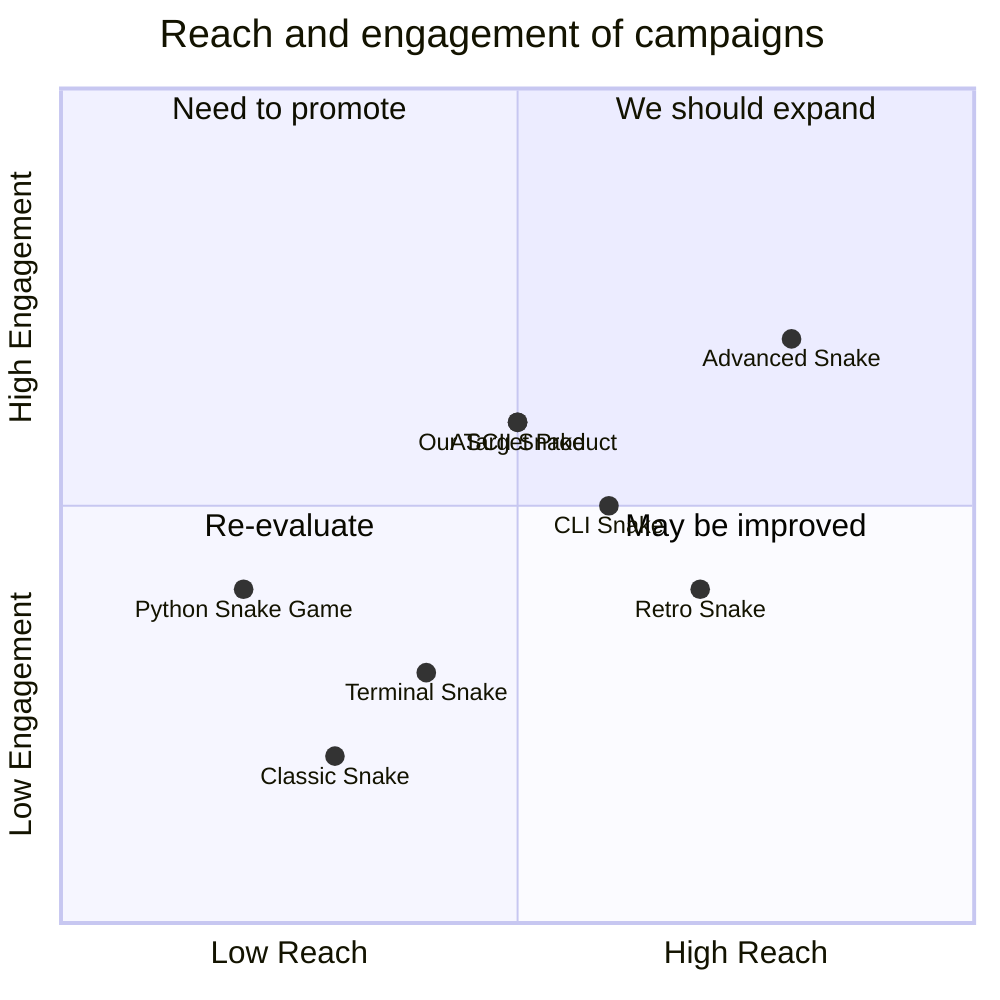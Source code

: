 quadrantChart
    title Reach and engagement of campaigns
    x-axis Low Reach --> High Reach
    y-axis Low Engagement --> High Engagement
    quadrant-1 We should expand
    quadrant-2 Need to promote
    quadrant-3 Re-evaluate
    quadrant-4 May be improved
    "Python Snake Game": [0.2, 0.4]
    "CLI Snake": [0.6, 0.5]
    "Terminal Snake": [0.4, 0.3]
    "ASCII Snake": [0.5, 0.6]
    "Retro Snake": [0.7, 0.4]
    "Advanced Snake": [0.8, 0.7]
    "Classic Snake": [0.3, 0.2]
    "Our Target Product": [0.5, 0.6]